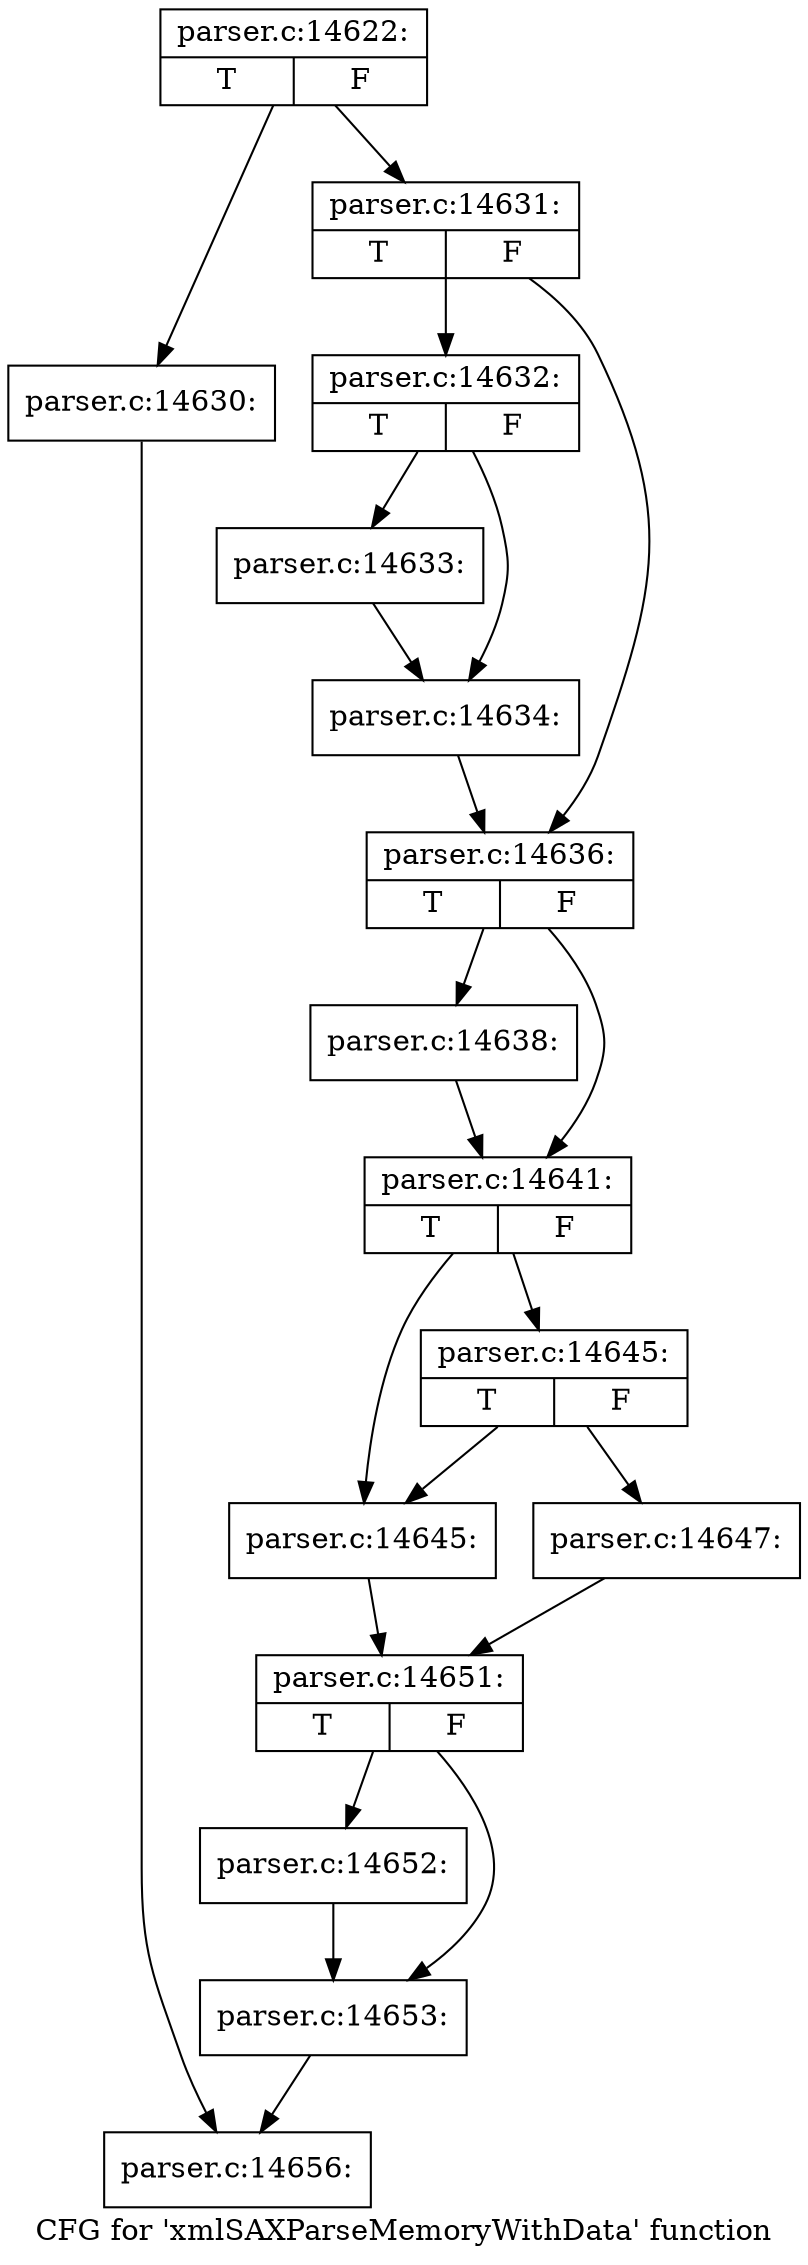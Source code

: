digraph "CFG for 'xmlSAXParseMemoryWithData' function" {
	label="CFG for 'xmlSAXParseMemoryWithData' function";

	Node0x59ebf70 [shape=record,label="{parser.c:14622:|{<s0>T|<s1>F}}"];
	Node0x59ebf70 -> Node0x5f64d90;
	Node0x59ebf70 -> Node0x5f64de0;
	Node0x5f64d90 [shape=record,label="{parser.c:14630:}"];
	Node0x5f64d90 -> Node0x59ed8b0;
	Node0x5f64de0 [shape=record,label="{parser.c:14631:|{<s0>T|<s1>F}}"];
	Node0x5f64de0 -> Node0x5f65240;
	Node0x5f64de0 -> Node0x5f65290;
	Node0x5f65240 [shape=record,label="{parser.c:14632:|{<s0>T|<s1>F}}"];
	Node0x5f65240 -> Node0x5f65650;
	Node0x5f65240 -> Node0x5f656a0;
	Node0x5f65650 [shape=record,label="{parser.c:14633:}"];
	Node0x5f65650 -> Node0x5f656a0;
	Node0x5f656a0 [shape=record,label="{parser.c:14634:}"];
	Node0x5f656a0 -> Node0x5f65290;
	Node0x5f65290 [shape=record,label="{parser.c:14636:|{<s0>T|<s1>F}}"];
	Node0x5f65290 -> Node0x5f66310;
	Node0x5f65290 -> Node0x5f66360;
	Node0x5f66310 [shape=record,label="{parser.c:14638:}"];
	Node0x5f66310 -> Node0x5f66360;
	Node0x5f66360 [shape=record,label="{parser.c:14641:|{<s0>T|<s1>F}}"];
	Node0x5f66360 -> Node0x5f66e40;
	Node0x5f66360 -> Node0x5f66f30;
	Node0x5f66f30 [shape=record,label="{parser.c:14645:|{<s0>T|<s1>F}}"];
	Node0x5f66f30 -> Node0x5f66e40;
	Node0x5f66f30 -> Node0x5f66ee0;
	Node0x5f66e40 [shape=record,label="{parser.c:14645:}"];
	Node0x5f66e40 -> Node0x5f66e90;
	Node0x5f66ee0 [shape=record,label="{parser.c:14647:}"];
	Node0x5f66ee0 -> Node0x5f66e90;
	Node0x5f66e90 [shape=record,label="{parser.c:14651:|{<s0>T|<s1>F}}"];
	Node0x5f66e90 -> Node0x5f67f20;
	Node0x5f66e90 -> Node0x5f67f70;
	Node0x5f67f20 [shape=record,label="{parser.c:14652:}"];
	Node0x5f67f20 -> Node0x5f67f70;
	Node0x5f67f70 [shape=record,label="{parser.c:14653:}"];
	Node0x5f67f70 -> Node0x59ed8b0;
	Node0x59ed8b0 [shape=record,label="{parser.c:14656:}"];
}
